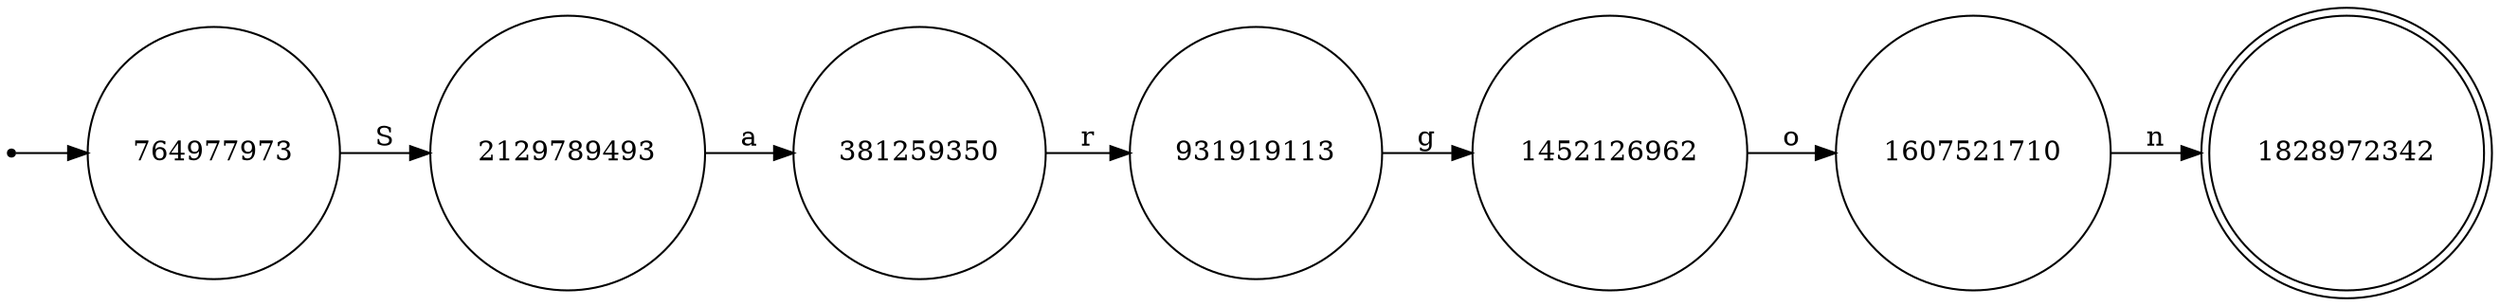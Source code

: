 digraph DFA {
rankdir=LR;
node [shape=circle];
start [shape=point];
start -> 764977973;
931919113 -> 1452126962 [label="g"];
1828972342 [shape=doublecircle];
2129789493 -> 381259350 [label="a"];
764977973 -> 2129789493 [label="S"];
1607521710 -> 1828972342 [label="n"];
1452126962 -> 1607521710 [label="o"];
381259350 -> 931919113 [label="r"];
}
